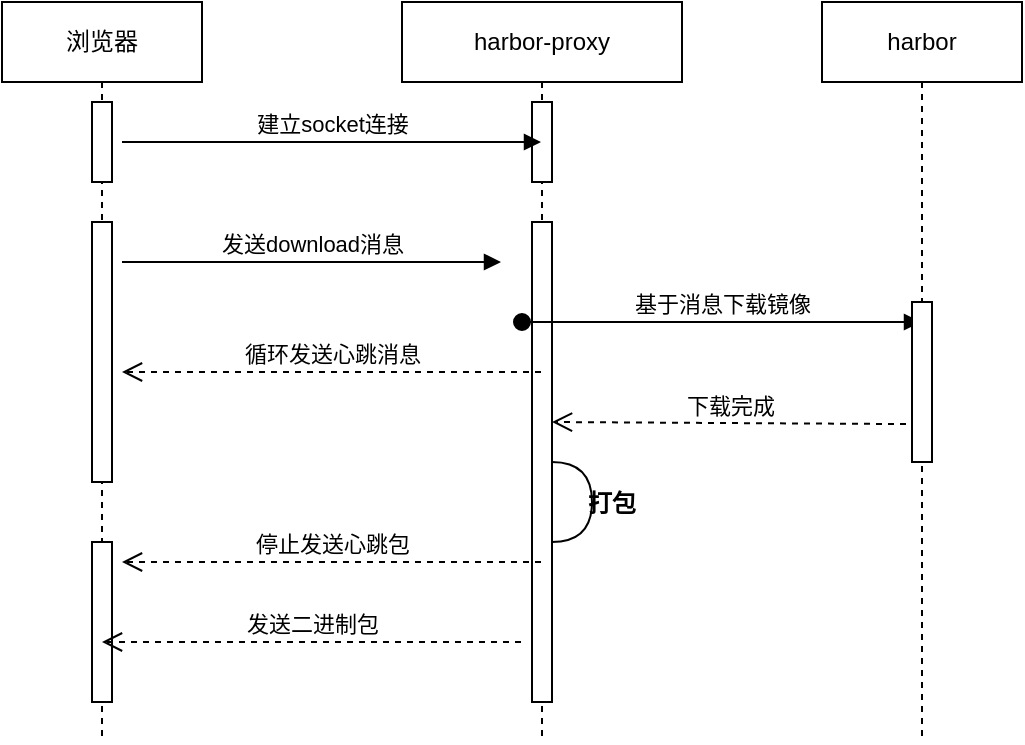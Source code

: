 <mxfile version="16.5.4" type="github" pages="2">
  <diagram id="hsNRYOvsJTTSKMc1zOzu" name="第 1 页">
    <mxGraphModel dx="1182" dy="518" grid="1" gridSize="10" guides="1" tooltips="1" connect="1" arrows="1" fold="1" page="1" pageScale="1" pageWidth="827" pageHeight="1169" math="0" shadow="0">
      <root>
        <mxCell id="0" />
        <mxCell id="1" parent="0" />
        <mxCell id="zVuziUkLwVT8MejhazCk-3" value="harbor-proxy" style="shape=umlLifeline;perimeter=lifelinePerimeter;whiteSpace=wrap;html=1;container=1;collapsible=0;recursiveResize=0;outlineConnect=0;" parent="1" vertex="1">
          <mxGeometry x="290" y="80" width="140" height="370" as="geometry" />
        </mxCell>
        <mxCell id="zVuziUkLwVT8MejhazCk-9" value="" style="html=1;points=[];perimeter=orthogonalPerimeter;" parent="zVuziUkLwVT8MejhazCk-3" vertex="1">
          <mxGeometry x="65" y="50" width="10" height="40" as="geometry" />
        </mxCell>
        <mxCell id="zVuziUkLwVT8MejhazCk-12" value="" style="html=1;points=[];perimeter=orthogonalPerimeter;" parent="zVuziUkLwVT8MejhazCk-3" vertex="1">
          <mxGeometry x="65" y="110" width="10" height="240" as="geometry" />
        </mxCell>
        <mxCell id="zVuziUkLwVT8MejhazCk-15" value="基于消息下载镜像" style="html=1;verticalAlign=bottom;startArrow=oval;startFill=1;endArrow=block;startSize=8;rounded=0;" parent="zVuziUkLwVT8MejhazCk-3" target="zVuziUkLwVT8MejhazCk-4" edge="1">
          <mxGeometry width="60" relative="1" as="geometry">
            <mxPoint x="60" y="160" as="sourcePoint" />
            <mxPoint x="120" y="160" as="targetPoint" />
          </mxGeometry>
        </mxCell>
        <mxCell id="zVuziUkLwVT8MejhazCk-17" value="下载完成" style="html=1;verticalAlign=bottom;endArrow=open;dashed=1;endSize=8;rounded=0;exitX=-0.3;exitY=0.763;exitDx=0;exitDy=0;exitPerimeter=0;" parent="zVuziUkLwVT8MejhazCk-3" source="zVuziUkLwVT8MejhazCk-14" edge="1">
          <mxGeometry relative="1" as="geometry">
            <mxPoint x="275" y="210" as="sourcePoint" />
            <mxPoint x="75" y="210" as="targetPoint" />
          </mxGeometry>
        </mxCell>
        <mxCell id="zVuziUkLwVT8MejhazCk-18" value="" style="shape=requiredInterface;html=1;verticalLabelPosition=bottom;sketch=0;" parent="zVuziUkLwVT8MejhazCk-3" vertex="1">
          <mxGeometry x="75" y="230" width="20" height="40" as="geometry" />
        </mxCell>
        <mxCell id="zVuziUkLwVT8MejhazCk-20" value="打包" style="text;align=center;fontStyle=1;verticalAlign=middle;spacingLeft=3;spacingRight=3;strokeColor=none;rotatable=0;points=[[0,0.5],[1,0.5]];portConstraint=eastwest;" parent="zVuziUkLwVT8MejhazCk-3" vertex="1">
          <mxGeometry x="65" y="237" width="80" height="26" as="geometry" />
        </mxCell>
        <mxCell id="zVuziUkLwVT8MejhazCk-4" value="harbor" style="shape=umlLifeline;perimeter=lifelinePerimeter;whiteSpace=wrap;html=1;container=1;collapsible=0;recursiveResize=0;outlineConnect=0;" parent="1" vertex="1">
          <mxGeometry x="500" y="80" width="100" height="370" as="geometry" />
        </mxCell>
        <mxCell id="zVuziUkLwVT8MejhazCk-14" value="" style="html=1;points=[];perimeter=orthogonalPerimeter;" parent="zVuziUkLwVT8MejhazCk-4" vertex="1">
          <mxGeometry x="45" y="150" width="10" height="80" as="geometry" />
        </mxCell>
        <mxCell id="zVuziUkLwVT8MejhazCk-5" value="浏览器" style="shape=umlLifeline;perimeter=lifelinePerimeter;whiteSpace=wrap;html=1;container=1;collapsible=0;recursiveResize=0;outlineConnect=0;" parent="1" vertex="1">
          <mxGeometry x="90" y="80" width="100" height="370" as="geometry" />
        </mxCell>
        <mxCell id="zVuziUkLwVT8MejhazCk-6" value="" style="html=1;points=[];perimeter=orthogonalPerimeter;" parent="zVuziUkLwVT8MejhazCk-5" vertex="1">
          <mxGeometry x="45" y="50" width="10" height="40" as="geometry" />
        </mxCell>
        <mxCell id="zVuziUkLwVT8MejhazCk-10" value="建立socket连接" style="html=1;verticalAlign=bottom;endArrow=block;rounded=0;" parent="zVuziUkLwVT8MejhazCk-5" target="zVuziUkLwVT8MejhazCk-3" edge="1">
          <mxGeometry width="80" relative="1" as="geometry">
            <mxPoint x="60" y="70" as="sourcePoint" />
            <mxPoint x="140" y="70" as="targetPoint" />
          </mxGeometry>
        </mxCell>
        <mxCell id="zVuziUkLwVT8MejhazCk-11" value="" style="html=1;points=[];perimeter=orthogonalPerimeter;" parent="zVuziUkLwVT8MejhazCk-5" vertex="1">
          <mxGeometry x="45" y="110" width="10" height="130" as="geometry" />
        </mxCell>
        <mxCell id="zVuziUkLwVT8MejhazCk-21" value="" style="html=1;points=[];perimeter=orthogonalPerimeter;" parent="zVuziUkLwVT8MejhazCk-5" vertex="1">
          <mxGeometry x="45" y="270" width="10" height="80" as="geometry" />
        </mxCell>
        <mxCell id="zVuziUkLwVT8MejhazCk-13" value="发送download消息" style="html=1;verticalAlign=bottom;endArrow=block;rounded=0;" parent="1" edge="1">
          <mxGeometry width="80" relative="1" as="geometry">
            <mxPoint x="150" y="210" as="sourcePoint" />
            <mxPoint x="339.5" y="210" as="targetPoint" />
          </mxGeometry>
        </mxCell>
        <mxCell id="zVuziUkLwVT8MejhazCk-16" value="循环发送心跳消息" style="html=1;verticalAlign=bottom;endArrow=open;dashed=1;endSize=8;rounded=0;" parent="1" source="zVuziUkLwVT8MejhazCk-3" edge="1">
          <mxGeometry relative="1" as="geometry">
            <mxPoint x="260" y="260" as="sourcePoint" />
            <mxPoint x="150" y="265" as="targetPoint" />
          </mxGeometry>
        </mxCell>
        <mxCell id="zVuziUkLwVT8MejhazCk-22" value="停止发送心跳包" style="html=1;verticalAlign=bottom;endArrow=open;dashed=1;endSize=8;rounded=0;" parent="1" edge="1">
          <mxGeometry relative="1" as="geometry">
            <mxPoint x="359.5" y="360" as="sourcePoint" />
            <mxPoint x="150" y="360" as="targetPoint" />
          </mxGeometry>
        </mxCell>
        <mxCell id="zVuziUkLwVT8MejhazCk-23" value="发送二进制包" style="html=1;verticalAlign=bottom;endArrow=open;dashed=1;endSize=8;rounded=0;" parent="1" edge="1">
          <mxGeometry relative="1" as="geometry">
            <mxPoint x="349.5" y="400" as="sourcePoint" />
            <mxPoint x="140" y="400" as="targetPoint" />
          </mxGeometry>
        </mxCell>
      </root>
    </mxGraphModel>
  </diagram>
  <diagram id="L7z4dJ1B733VnNSri-IA" name="第 2 页">
    <mxGraphModel dx="1148" dy="518" grid="1" gridSize="10" guides="1" tooltips="1" connect="1" arrows="1" fold="1" page="1" pageScale="1" pageWidth="827" pageHeight="1169" math="0" shadow="0">
      <root>
        <mxCell id="k11MfwLt2GvbIoPJqyfu-0" />
        <mxCell id="k11MfwLt2GvbIoPJqyfu-1" parent="k11MfwLt2GvbIoPJqyfu-0" />
      </root>
    </mxGraphModel>
  </diagram>
</mxfile>
